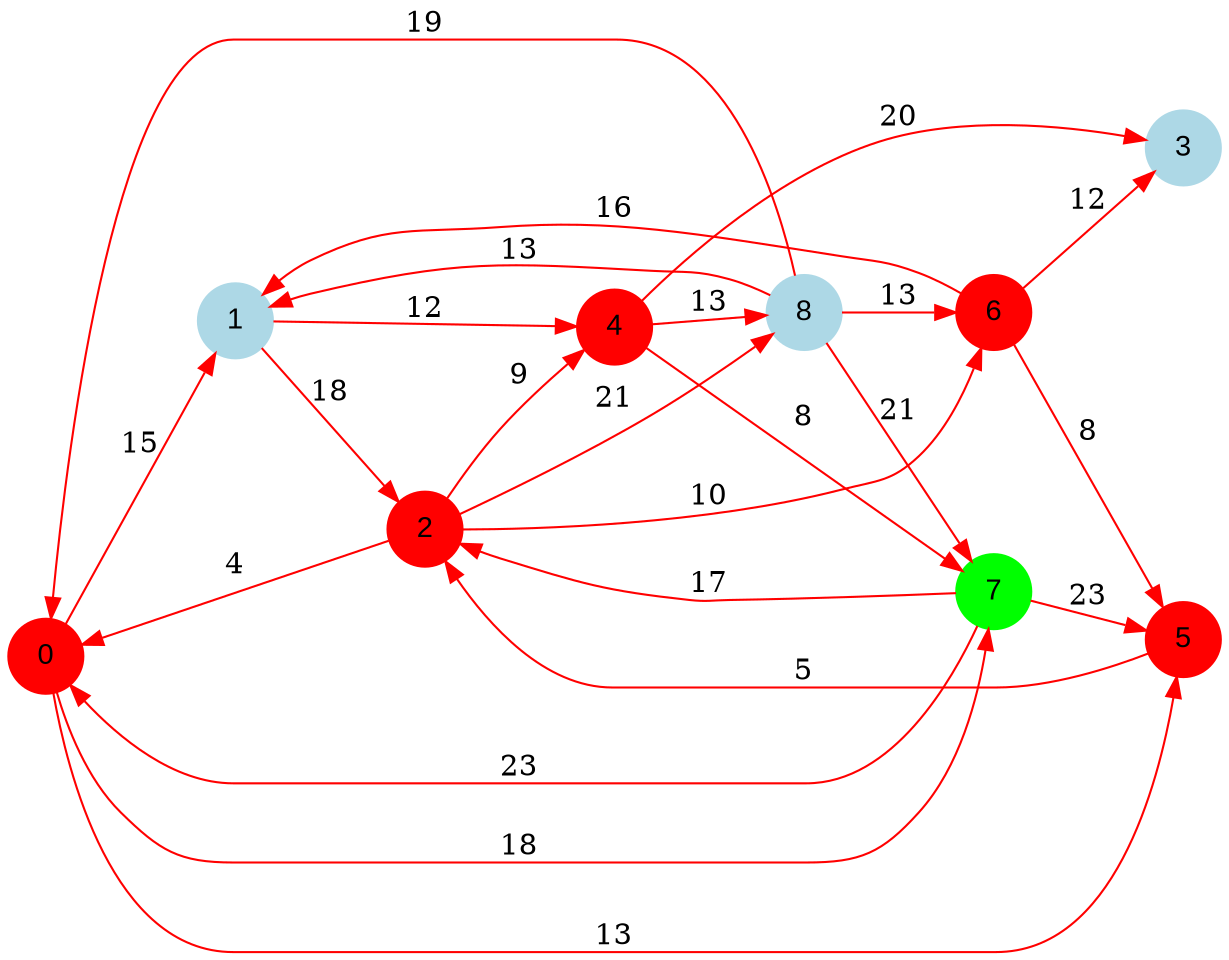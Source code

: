 digraph graphe {
rankdir = LR;
edge [color=red];
0 [fontname="Arial", shape = circle, color=red, style=filled];
1 [fontname="Arial", shape = circle, color=lightblue, style=filled];
2 [fontname="Arial", shape = circle, color=red, style=filled];
3 [fontname="Arial", shape = circle, color=lightblue, style=filled];
4 [fontname="Arial", shape = circle, color=red, style=filled];
5 [fontname="Arial", shape = circle, color=red, style=filled];
6 [fontname="Arial", shape = circle, color=red, style=filled];
7 [fontname="Arial", shape = circle, color=green, style=filled];
8 [fontname="Arial", shape = circle, color=lightblue, style=filled];
	0 -> 1 [label = "15"];
	0 -> 5 [label = "13"];
	0 -> 7 [label = "18"];
	1 -> 2 [label = "18"];
	1 -> 4 [label = "12"];
	2 -> 0 [label = "4"];
	2 -> 4 [label = "9"];
	2 -> 6 [label = "10"];
	2 -> 8 [label = "21"];
	4 -> 3 [label = "20"];
	4 -> 7 [label = "8"];
	4 -> 8 [label = "13"];
	5 -> 2 [label = "5"];
	6 -> 1 [label = "16"];
	6 -> 3 [label = "12"];
	6 -> 5 [label = "8"];
	7 -> 0 [label = "23"];
	7 -> 2 [label = "17"];
	7 -> 5 [label = "23"];
	8 -> 0 [label = "19"];
	8 -> 1 [label = "13"];
	8 -> 6 [label = "13"];
	8 -> 7 [label = "21"];
}